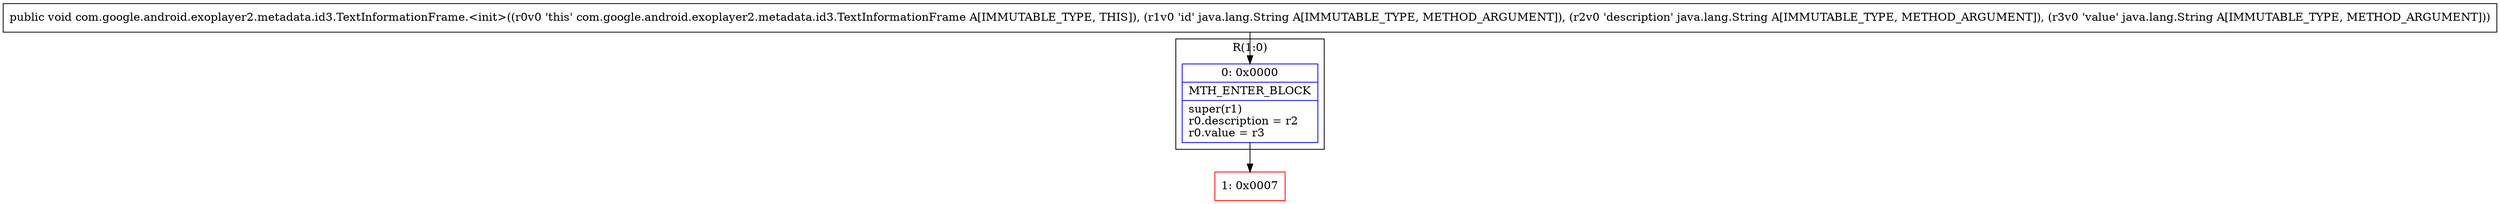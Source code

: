 digraph "CFG forcom.google.android.exoplayer2.metadata.id3.TextInformationFrame.\<init\>(Ljava\/lang\/String;Ljava\/lang\/String;Ljava\/lang\/String;)V" {
subgraph cluster_Region_932189604 {
label = "R(1:0)";
node [shape=record,color=blue];
Node_0 [shape=record,label="{0\:\ 0x0000|MTH_ENTER_BLOCK\l|super(r1)\lr0.description = r2\lr0.value = r3\l}"];
}
Node_1 [shape=record,color=red,label="{1\:\ 0x0007}"];
MethodNode[shape=record,label="{public void com.google.android.exoplayer2.metadata.id3.TextInformationFrame.\<init\>((r0v0 'this' com.google.android.exoplayer2.metadata.id3.TextInformationFrame A[IMMUTABLE_TYPE, THIS]), (r1v0 'id' java.lang.String A[IMMUTABLE_TYPE, METHOD_ARGUMENT]), (r2v0 'description' java.lang.String A[IMMUTABLE_TYPE, METHOD_ARGUMENT]), (r3v0 'value' java.lang.String A[IMMUTABLE_TYPE, METHOD_ARGUMENT])) }"];
MethodNode -> Node_0;
Node_0 -> Node_1;
}

